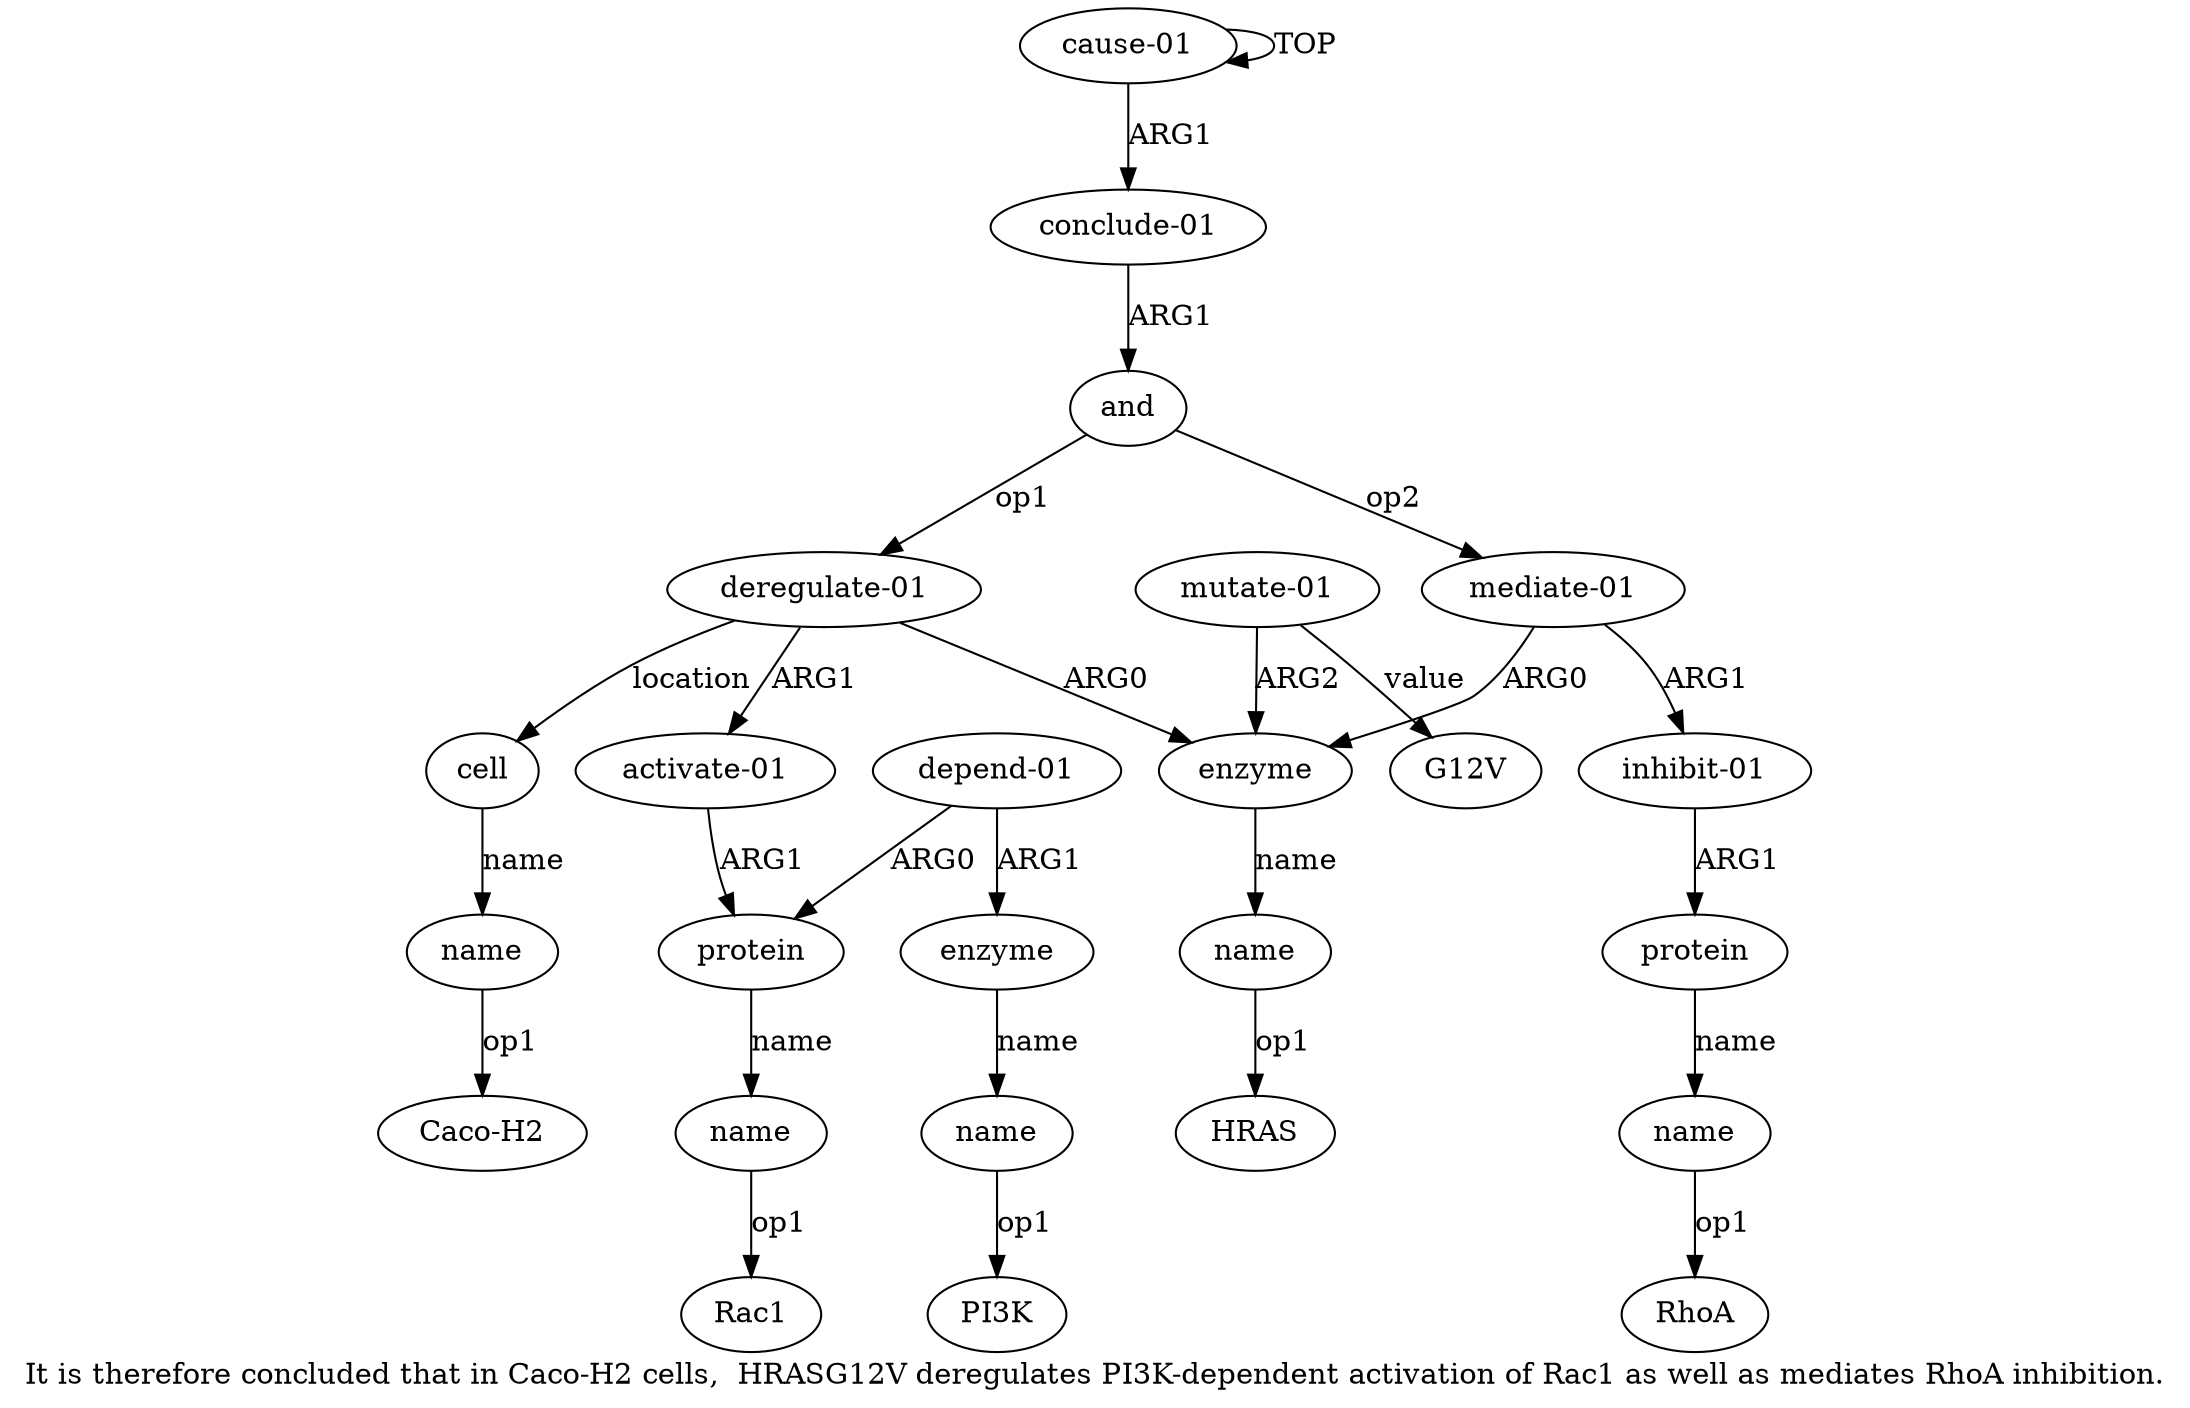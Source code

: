 digraph  {
	graph [label="It is therefore concluded that in Caco-H2 cells,  HRASG12V deregulates PI3K-dependent activation of Rac1 as well as mediates RhoA \
inhibition."];
	node [label="\N"];
	"a14 Caco-H2"	 [color=black,
		gold_ind=-1,
		gold_label="Caco-H2",
		label="Caco-H2",
		test_ind=-1,
		test_label="Caco-H2"];
	"a18 RhoA"	 [color=black,
		gold_ind=-1,
		gold_label=RhoA,
		label=RhoA,
		test_ind=-1,
		test_label=RhoA];
	"a12 PI3K"	 [color=black,
		gold_ind=-1,
		gold_label=PI3K,
		label=PI3K,
		test_ind=-1,
		test_label=PI3K];
	a15	 [color=black,
		gold_ind=15,
		gold_label="mediate-01",
		label="mediate-01",
		test_ind=15,
		test_label="mediate-01"];
	a16	 [color=black,
		gold_ind=16,
		gold_label="inhibit-01",
		label="inhibit-01",
		test_ind=16,
		test_label="inhibit-01"];
	a15 -> a16 [key=0,
	color=black,
	gold_label=ARG1,
	label=ARG1,
	test_label=ARG1];
a4 [color=black,
	gold_ind=4,
	gold_label=enzyme,
	label=enzyme,
	test_ind=4,
	test_label=enzyme];
a15 -> a4 [key=0,
color=black,
gold_label=ARG0,
label=ARG0,
test_label=ARG0];
a14 [color=black,
gold_ind=14,
gold_label=name,
label=name,
test_ind=14,
test_label=name];
a14 -> "a14 Caco-H2" [key=0,
color=black,
gold_label=op1,
label=op1,
test_label=op1];
a17 [color=black,
gold_ind=17,
gold_label=protein,
label=protein,
test_ind=17,
test_label=protein];
a18 [color=black,
gold_ind=18,
gold_label=name,
label=name,
test_ind=18,
test_label=name];
a17 -> a18 [key=0,
color=black,
gold_label=name,
label=name,
test_label=name];
a16 -> a17 [key=0,
color=black,
gold_label=ARG1,
label=ARG1,
test_label=ARG1];
a11 [color=black,
gold_ind=11,
gold_label=enzyme,
label=enzyme,
test_ind=11,
test_label=enzyme];
a12 [color=black,
gold_ind=12,
gold_label=name,
label=name,
test_ind=12,
test_label=name];
a11 -> a12 [key=0,
color=black,
gold_label=name,
label=name,
test_label=name];
a10 [color=black,
gold_ind=10,
gold_label="depend-01",
label="depend-01",
test_ind=10,
test_label="depend-01"];
a10 -> a11 [key=0,
color=black,
gold_label=ARG1,
label=ARG1,
test_label=ARG1];
a8 [color=black,
gold_ind=8,
gold_label=protein,
label=protein,
test_ind=8,
test_label=protein];
a10 -> a8 [key=0,
color=black,
gold_label=ARG0,
label=ARG0,
test_label=ARG0];
a13 [color=black,
gold_ind=13,
gold_label=cell,
label=cell,
test_ind=13,
test_label=cell];
a13 -> a14 [key=0,
color=black,
gold_label=name,
label=name,
test_label=name];
a12 -> "a12 PI3K" [key=0,
color=black,
gold_label=op1,
label=op1,
test_label=op1];
a18 -> "a18 RhoA" [key=0,
color=black,
gold_label=op1,
label=op1,
test_label=op1];
"a5 HRAS" [color=black,
gold_ind=-1,
gold_label=HRAS,
label=HRAS,
test_ind=-1,
test_label=HRAS];
a1 [color=black,
gold_ind=1,
gold_label="conclude-01",
label="conclude-01",
test_ind=1,
test_label="conclude-01"];
a2 [color=black,
gold_ind=2,
gold_label=and,
label=and,
test_ind=2,
test_label=and];
a1 -> a2 [key=0,
color=black,
gold_label=ARG1,
label=ARG1,
test_label=ARG1];
a0 [color=black,
gold_ind=0,
gold_label="cause-01",
label="cause-01",
test_ind=0,
test_label="cause-01"];
a0 -> a1 [key=0,
color=black,
gold_label=ARG1,
label=ARG1,
test_label=ARG1];
a0 -> a0 [key=0,
color=black,
gold_label=TOP,
label=TOP,
test_label=TOP];
a3 [color=black,
gold_ind=3,
gold_label="deregulate-01",
label="deregulate-01",
test_ind=3,
test_label="deregulate-01"];
a3 -> a13 [key=0,
color=black,
gold_label=location,
label=location,
test_label=location];
a3 -> a4 [key=0,
color=black,
gold_label=ARG0,
label=ARG0,
test_label=ARG0];
a7 [color=black,
gold_ind=7,
gold_label="activate-01",
label="activate-01",
test_ind=7,
test_label="activate-01"];
a3 -> a7 [key=0,
color=black,
gold_label=ARG1,
label=ARG1,
test_label=ARG1];
a2 -> a15 [key=0,
color=black,
gold_label=op2,
label=op2,
test_label=op2];
a2 -> a3 [key=0,
color=black,
gold_label=op1,
label=op1,
test_label=op1];
a5 [color=black,
gold_ind=5,
gold_label=name,
label=name,
test_ind=5,
test_label=name];
a5 -> "a5 HRAS" [key=0,
color=black,
gold_label=op1,
label=op1,
test_label=op1];
a4 -> a5 [key=0,
color=black,
gold_label=name,
label=name,
test_label=name];
a7 -> a8 [key=0,
color=black,
gold_label=ARG1,
label=ARG1,
test_label=ARG1];
a6 [color=black,
gold_ind=6,
gold_label="mutate-01",
label="mutate-01",
test_ind=6,
test_label="mutate-01"];
a6 -> a4 [key=0,
color=black,
gold_label=ARG2,
label=ARG2,
test_label=ARG2];
"a6 G12V" [color=black,
gold_ind=-1,
gold_label=G12V,
label=G12V,
test_ind=-1,
test_label=G12V];
a6 -> "a6 G12V" [key=0,
color=black,
gold_label=value,
label=value,
test_label=value];
a9 [color=black,
gold_ind=9,
gold_label=name,
label=name,
test_ind=9,
test_label=name];
"a9 Rac1" [color=black,
gold_ind=-1,
gold_label=Rac1,
label=Rac1,
test_ind=-1,
test_label=Rac1];
a9 -> "a9 Rac1" [key=0,
color=black,
gold_label=op1,
label=op1,
test_label=op1];
a8 -> a9 [key=0,
color=black,
gold_label=name,
label=name,
test_label=name];
}

